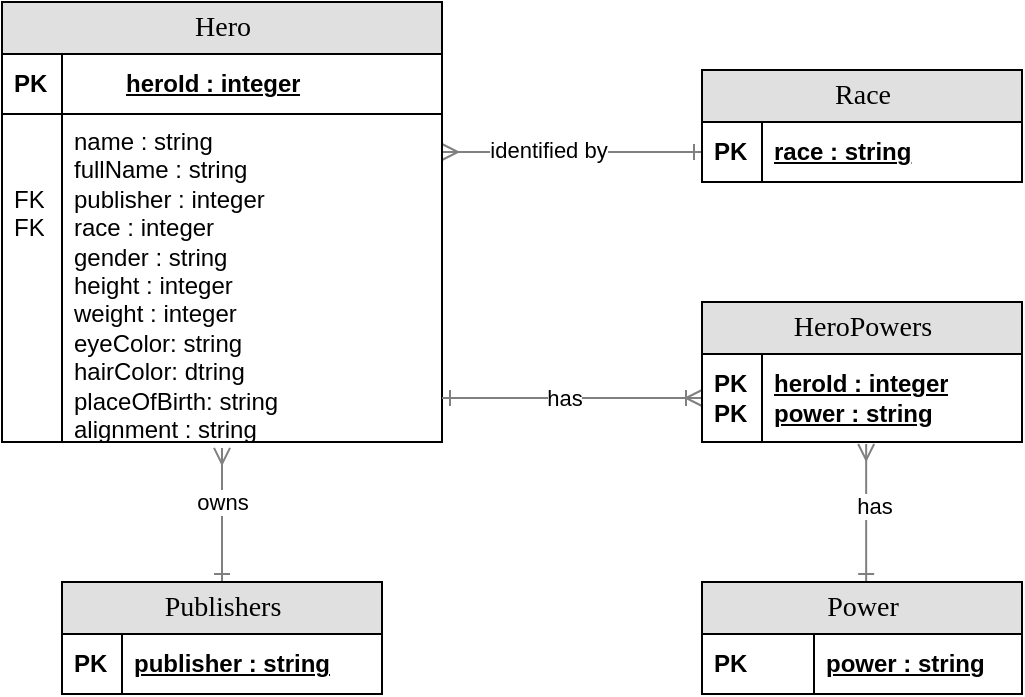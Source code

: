 <mxfile version="13.7.8" type="device"><diagram name="Page-1" id="e56a1550-8fbb-45ad-956c-1786394a9013"><mxGraphModel dx="1213" dy="1072" grid="1" gridSize="10" guides="1" tooltips="1" connect="1" arrows="1" fold="1" page="1" pageScale="1" pageWidth="1100" pageHeight="850" background="#ffffff" math="0" shadow="0"><root><mxCell id="0"/><mxCell id="1" parent="0"/><mxCell id="2e49270ec7c68f3f-57" value="" style="edgeStyle=orthogonalEdgeStyle;html=1;endArrow=ERmany;startArrow=ERone;labelBackgroundColor=none;fontFamily=Verdana;fontSize=14;endFill=0;startFill=0;exitX=0;exitY=0.5;exitDx=0;exitDy=0;shadow=0;strokeColor=#808080;" parent="1" source="2e49270ec7c68f3f-9" target="2e49270ec7c68f3f-6" edge="1"><mxGeometry width="100" height="100" relative="1" as="geometry"><mxPoint x="692" y="181" as="sourcePoint"/><mxPoint x="510" y="181" as="targetPoint"/><Array as="points"><mxPoint x="550" y="145"/><mxPoint x="550" y="145"/></Array></mxGeometry></mxCell><mxCell id="BrfTHP9o1ZXNCfAYa7Nh-6" value="identified by" style="edgeLabel;html=1;align=center;verticalAlign=middle;resizable=0;points=[];" vertex="1" connectable="0" parent="2e49270ec7c68f3f-57"><mxGeometry x="0.187" y="-1" relative="1" as="geometry"><mxPoint as="offset"/></mxGeometry></mxCell><mxCell id="2e49270ec7c68f3f-1" value="Hero" style="swimlane;html=1;fontStyle=0;childLayout=stackLayout;horizontal=1;startSize=26;fillColor=#e0e0e0;horizontalStack=0;resizeParent=1;resizeLast=0;collapsible=1;marginBottom=0;swimlaneFillColor=#ffffff;align=center;rounded=0;shadow=0;comic=0;labelBackgroundColor=none;strokeWidth=1;fontFamily=Verdana;fontSize=14" parent="1" vertex="1"><mxGeometry x="290" y="70" width="220" height="220" as="geometry"/></mxCell><mxCell id="2e49270ec7c68f3f-4" value="heroId : integer" style="shape=partialRectangle;top=0;left=0;right=0;bottom=1;html=1;align=left;verticalAlign=middle;fillColor=none;spacingLeft=60;spacingRight=4;whiteSpace=wrap;overflow=hidden;rotatable=0;points=[[0,0.5],[1,0.5]];portConstraint=eastwest;dropTarget=0;fontStyle=5;" parent="2e49270ec7c68f3f-1" vertex="1"><mxGeometry y="26" width="220" height="30" as="geometry"/></mxCell><mxCell id="2e49270ec7c68f3f-5" value="PK" style="shape=partialRectangle;fontStyle=1;top=0;left=0;bottom=0;html=1;fillColor=none;align=left;verticalAlign=middle;spacingLeft=4;spacingRight=4;whiteSpace=wrap;overflow=hidden;rotatable=0;points=[];portConstraint=eastwest;part=1;" parent="2e49270ec7c68f3f-4" vertex="1" connectable="0"><mxGeometry width="30" height="30" as="geometry"/></mxCell><mxCell id="2e49270ec7c68f3f-6" value="name : string&lt;br&gt;fullName : string&lt;br&gt;publisher : integer&lt;br&gt;race : integer&lt;br&gt;gender : string&lt;br&gt;height : integer&lt;br&gt;weight : integer&lt;br&gt;eyeColor: string&lt;br&gt;hairColor: dtring&lt;br&gt;placeOfBirth: string&lt;br&gt;alignment : string" style="shape=partialRectangle;top=0;left=0;right=0;bottom=0;html=1;align=left;verticalAlign=top;fillColor=none;spacingLeft=34;spacingRight=4;whiteSpace=wrap;overflow=hidden;rotatable=0;points=[[0,0.5],[1,0.5]];portConstraint=eastwest;dropTarget=0;" parent="2e49270ec7c68f3f-1" vertex="1"><mxGeometry y="56" width="220" height="164" as="geometry"/></mxCell><mxCell id="2e49270ec7c68f3f-7" value="&lt;br&gt;&lt;br&gt;FK&lt;br&gt;FK" style="shape=partialRectangle;top=0;left=0;bottom=0;html=1;fillColor=none;align=left;verticalAlign=top;spacingLeft=4;spacingRight=4;whiteSpace=wrap;overflow=hidden;rotatable=0;points=[];portConstraint=eastwest;part=1;" parent="2e49270ec7c68f3f-6" vertex="1" connectable="0"><mxGeometry width="30" height="164" as="geometry"/></mxCell><mxCell id="BrfTHP9o1ZXNCfAYa7Nh-4" style="edgeStyle=orthogonalEdgeStyle;rounded=0;orthogonalLoop=1;jettySize=auto;html=1;endArrow=ERone;endFill=0;startArrow=ERoneToMany;startFill=0;shadow=0;strokeColor=#808080;" edge="1" parent="1" source="2e49270ec7c68f3f-81"><mxGeometry relative="1" as="geometry"><mxPoint x="510" y="268" as="targetPoint"/><Array as="points"><mxPoint x="630" y="268"/><mxPoint x="630" y="268"/></Array></mxGeometry></mxCell><mxCell id="BrfTHP9o1ZXNCfAYa7Nh-9" value="has" style="edgeLabel;html=1;align=center;verticalAlign=middle;resizable=0;points=[];" vertex="1" connectable="0" parent="BrfTHP9o1ZXNCfAYa7Nh-4"><mxGeometry x="0.061" y="2" relative="1" as="geometry"><mxPoint y="-2" as="offset"/></mxGeometry></mxCell><mxCell id="BrfTHP9o1ZXNCfAYa7Nh-5" style="edgeStyle=orthogonalEdgeStyle;rounded=0;orthogonalLoop=1;jettySize=auto;html=1;entryX=0.513;entryY=1.023;entryDx=0;entryDy=0;entryPerimeter=0;endArrow=ERmany;endFill=0;startArrow=ERone;startFill=0;strokeColor=#808080;" edge="1" parent="1" source="2e49270ec7c68f3f-64" target="2e49270ec7c68f3f-81"><mxGeometry relative="1" as="geometry"><Array as="points"><mxPoint x="722" y="360"/><mxPoint x="722" y="360"/></Array></mxGeometry></mxCell><mxCell id="BrfTHP9o1ZXNCfAYa7Nh-10" value="has" style="edgeLabel;html=1;align=center;verticalAlign=middle;resizable=0;points=[];" vertex="1" connectable="0" parent="BrfTHP9o1ZXNCfAYa7Nh-5"><mxGeometry x="0.102" y="-4" relative="1" as="geometry"><mxPoint as="offset"/></mxGeometry></mxCell><mxCell id="BrfTHP9o1ZXNCfAYa7Nh-7" style="edgeStyle=orthogonalEdgeStyle;rounded=0;orthogonalLoop=1;jettySize=auto;html=1;startArrow=ERone;startFill=0;endArrow=ERmany;endFill=0;entryX=0.5;entryY=1.018;entryDx=0;entryDy=0;entryPerimeter=0;strokeColor=#808080;" edge="1" parent="1" source="2e49270ec7c68f3f-30" target="2e49270ec7c68f3f-6"><mxGeometry relative="1" as="geometry"><mxPoint x="288" y="140" as="targetPoint"/><Array as="points"><mxPoint x="400" y="320"/><mxPoint x="400" y="320"/></Array></mxGeometry></mxCell><mxCell id="BrfTHP9o1ZXNCfAYa7Nh-8" value="owns" style="edgeLabel;html=1;align=center;verticalAlign=middle;resizable=0;points=[];" vertex="1" connectable="0" parent="BrfTHP9o1ZXNCfAYa7Nh-7"><mxGeometry x="-0.377" y="-2" relative="1" as="geometry"><mxPoint x="-2" y="-19" as="offset"/></mxGeometry></mxCell><mxCell id="2e49270ec7c68f3f-80" value="HeroPowers" style="swimlane;html=1;fontStyle=0;childLayout=stackLayout;horizontal=1;startSize=26;fillColor=#e0e0e0;horizontalStack=0;resizeParent=1;resizeLast=0;collapsible=1;marginBottom=0;swimlaneFillColor=#ffffff;align=center;rounded=0;shadow=0;comic=0;labelBackgroundColor=none;strokeWidth=1;fontFamily=Verdana;fontSize=14" parent="1" vertex="1"><mxGeometry x="640" y="220" width="160" height="70" as="geometry"/></mxCell><mxCell id="2e49270ec7c68f3f-81" value="heroId : integer&lt;br&gt;power : string" style="shape=partialRectangle;top=0;left=0;right=0;bottom=1;html=1;align=left;verticalAlign=middle;fillColor=none;spacingLeft=34;spacingRight=4;whiteSpace=wrap;overflow=hidden;rotatable=0;points=[[0,0.5],[1,0.5]];portConstraint=eastwest;dropTarget=0;fontStyle=5;" parent="2e49270ec7c68f3f-80" vertex="1"><mxGeometry y="26" width="160" height="44" as="geometry"/></mxCell><mxCell id="2e49270ec7c68f3f-82" value="&lt;b&gt;PK&lt;br&gt;PK&lt;/b&gt;" style="shape=partialRectangle;top=0;left=0;bottom=0;html=1;fillColor=none;align=left;verticalAlign=middle;spacingLeft=4;spacingRight=4;whiteSpace=wrap;overflow=hidden;rotatable=0;points=[];portConstraint=eastwest;part=1;" parent="2e49270ec7c68f3f-81" vertex="1" connectable="0"><mxGeometry width="30" height="44" as="geometry"/></mxCell><mxCell id="2e49270ec7c68f3f-8" value="Race" style="swimlane;html=1;fontStyle=0;childLayout=stackLayout;horizontal=1;startSize=26;fillColor=#e0e0e0;horizontalStack=0;resizeParent=1;resizeLast=0;collapsible=1;marginBottom=0;swimlaneFillColor=#ffffff;align=center;rounded=0;shadow=0;comic=0;labelBackgroundColor=none;strokeWidth=1;fontFamily=Verdana;fontSize=14;swimlaneLine=1;" parent="1" vertex="1"><mxGeometry x="640" y="104" width="160" height="56" as="geometry"/></mxCell><mxCell id="2e49270ec7c68f3f-9" value="race : string" style="shape=partialRectangle;top=0;left=0;right=0;bottom=1;html=1;align=left;verticalAlign=middle;fillColor=none;spacingLeft=34;spacingRight=4;whiteSpace=wrap;overflow=hidden;rotatable=0;points=[[0,0.5],[1,0.5]];portConstraint=eastwest;dropTarget=0;fontStyle=5;" parent="2e49270ec7c68f3f-8" vertex="1"><mxGeometry y="26" width="160" height="30" as="geometry"/></mxCell><mxCell id="2e49270ec7c68f3f-10" value="&lt;b&gt;PK&lt;/b&gt;" style="shape=partialRectangle;top=0;left=0;bottom=0;html=1;fillColor=none;align=left;verticalAlign=middle;spacingLeft=4;spacingRight=4;whiteSpace=wrap;overflow=hidden;rotatable=0;points=[];portConstraint=eastwest;part=1;" parent="2e49270ec7c68f3f-9" vertex="1" connectable="0"><mxGeometry width="30" height="30" as="geometry"/></mxCell><mxCell id="2e49270ec7c68f3f-64" value="Power" style="swimlane;html=1;fontStyle=0;childLayout=stackLayout;horizontal=1;startSize=26;fillColor=#e0e0e0;horizontalStack=0;resizeParent=1;resizeLast=0;collapsible=1;marginBottom=0;swimlaneFillColor=#ffffff;align=center;rounded=0;shadow=0;comic=0;labelBackgroundColor=none;strokeWidth=1;fontFamily=Verdana;fontSize=14" parent="1" vertex="1"><mxGeometry x="640" y="360" width="160" height="56" as="geometry"/></mxCell><mxCell id="2e49270ec7c68f3f-65" value="power : string" style="shape=partialRectangle;top=0;left=0;right=0;bottom=0;html=1;align=left;verticalAlign=middle;fillColor=none;spacingLeft=60;spacingRight=4;whiteSpace=wrap;overflow=hidden;rotatable=0;points=[[0,0.5],[1,0.5]];portConstraint=eastwest;dropTarget=0;fontStyle=5;" parent="2e49270ec7c68f3f-64" vertex="1"><mxGeometry y="26" width="160" height="30" as="geometry"/></mxCell><mxCell id="2e49270ec7c68f3f-66" value="PK" style="shape=partialRectangle;fontStyle=1;top=0;left=0;bottom=0;html=1;fillColor=none;align=left;verticalAlign=middle;spacingLeft=4;spacingRight=4;whiteSpace=wrap;overflow=hidden;rotatable=0;points=[];portConstraint=eastwest;part=1;" parent="2e49270ec7c68f3f-65" vertex="1" connectable="0"><mxGeometry width="56" height="30" as="geometry"/></mxCell><mxCell id="2e49270ec7c68f3f-30" value="Publishers" style="swimlane;html=1;fontStyle=0;childLayout=stackLayout;horizontal=1;startSize=26;fillColor=#e0e0e0;horizontalStack=0;resizeParent=1;resizeLast=0;collapsible=1;marginBottom=0;swimlaneFillColor=#ffffff;align=center;rounded=0;shadow=0;comic=0;labelBackgroundColor=none;strokeWidth=1;fontFamily=Verdana;fontSize=14" parent="1" vertex="1"><mxGeometry x="320" y="360" width="160" height="56" as="geometry"/></mxCell><mxCell id="2e49270ec7c68f3f-31" value="publisher : string" style="shape=partialRectangle;top=0;left=0;right=0;bottom=1;html=1;align=left;verticalAlign=middle;fillColor=none;spacingLeft=34;spacingRight=4;whiteSpace=wrap;overflow=hidden;rotatable=0;points=[[0,0.5],[1,0.5]];portConstraint=eastwest;dropTarget=0;fontStyle=5;" parent="2e49270ec7c68f3f-30" vertex="1"><mxGeometry y="26" width="160" height="30" as="geometry"/></mxCell><mxCell id="2e49270ec7c68f3f-32" value="&lt;b&gt;PK&lt;/b&gt;" style="shape=partialRectangle;top=0;left=0;bottom=0;html=1;fillColor=none;align=left;verticalAlign=middle;spacingLeft=4;spacingRight=4;whiteSpace=wrap;overflow=hidden;rotatable=0;points=[];portConstraint=eastwest;part=1;" parent="2e49270ec7c68f3f-31" vertex="1" connectable="0"><mxGeometry width="30" height="30" as="geometry"/></mxCell></root></mxGraphModel></diagram></mxfile>